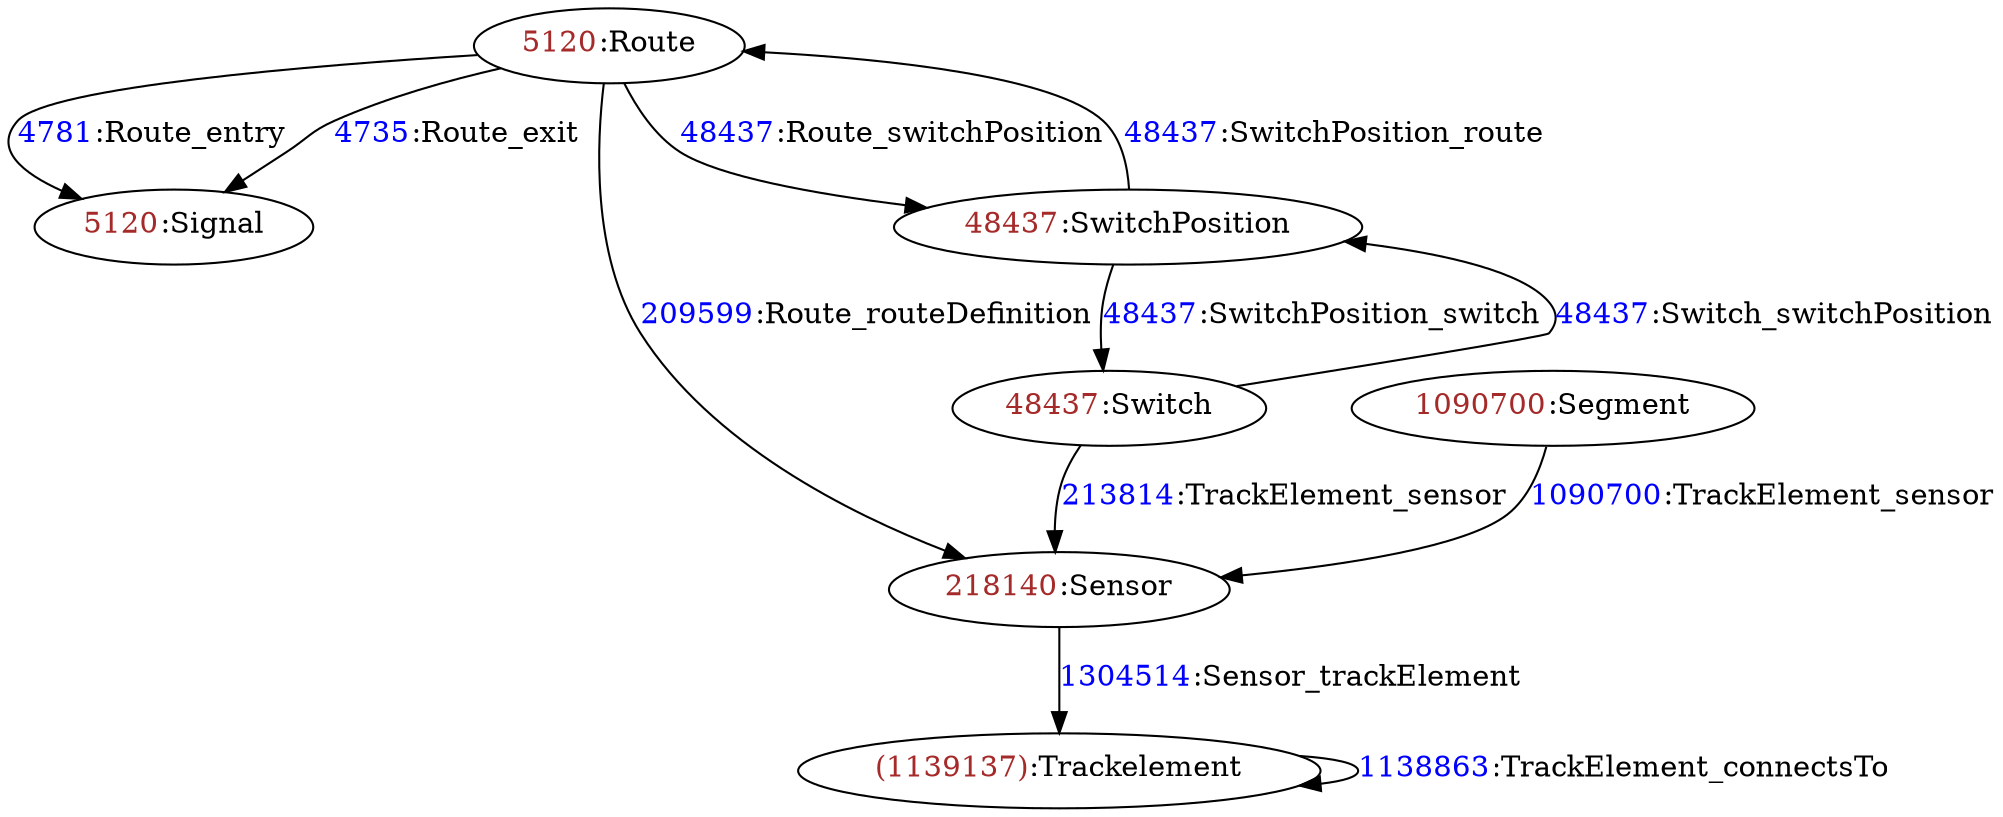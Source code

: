 digraph instanceCard {
"5120:Signal" [label=<<FONT color="brown">5120</FONT>:Signal>]
"5120:Route" [label=<<FONT color="brown">5120</FONT>:Route>]
"218140:Sensor" [label=<<FONT color="brown">218140</FONT>:Sensor>]
"(1139137):Trackelement" [label=<<FONT color="brown">(1139137)</FONT>:Trackelement>]
"1090700:Segment" [label=<<FONT color="brown">1090700</FONT>:Segment>]
"48437:Switch" [label=<<FONT color="brown">48437</FONT>:Switch>]
"48437:SwitchPosition" [label=<<FONT color="brown">48437</FONT>:SwitchPosition>]
"5120:Route"->"5120:Signal"[label=<<FONT color="blue">4781</FONT>:Route_entry>]
"5120:Route"->"5120:Signal"[label=<<FONT color="blue">4735</FONT>:Route_exit>]
"5120:Route"->"218140:Sensor"[label=<<FONT color="blue">209599</FONT>:Route_routeDefinition>]
"5120:Route"->"48437:SwitchPosition"[label=<<FONT color="blue">48437</FONT>:Route_switchPosition>]
"218140:Sensor"->"(1139137):Trackelement"[label=<<FONT color="blue">1304514</FONT>:Sensor_trackElement>]
"(1139137):Trackelement"->"(1139137):Trackelement"[label=<<FONT color="blue">1138863</FONT>:TrackElement_connectsTo>]
"1090700:Segment"->"218140:Sensor"[label=<<FONT color="blue">1090700</FONT>:TrackElement_sensor>]
"48437:Switch"->"218140:Sensor"[label=<<FONT color="blue">213814</FONT>:TrackElement_sensor>]
"48437:Switch"->"48437:SwitchPosition"[label=<<FONT color="blue">48437</FONT>:Switch_switchPosition>]
"48437:SwitchPosition"->"48437:Switch"[label=<<FONT color="blue">48437</FONT>:SwitchPosition_switch>]
"48437:SwitchPosition"->"5120:Route"[label=<<FONT color="blue">48437</FONT>:SwitchPosition_route>]
}